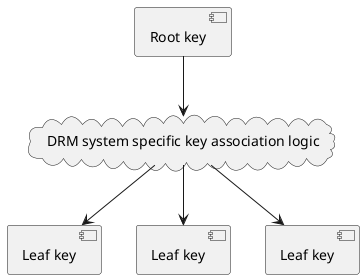@startuml

[Root key] as Root

cloud "DRM system specific key association logic" as Mid

[Leaf key] as Leaf1
[Leaf key] as Leaf2
[Leaf key] as Leaf3

Root --> Mid

Mid --> Leaf1
Mid --> Leaf2
Mid --> Leaf3

@enduml